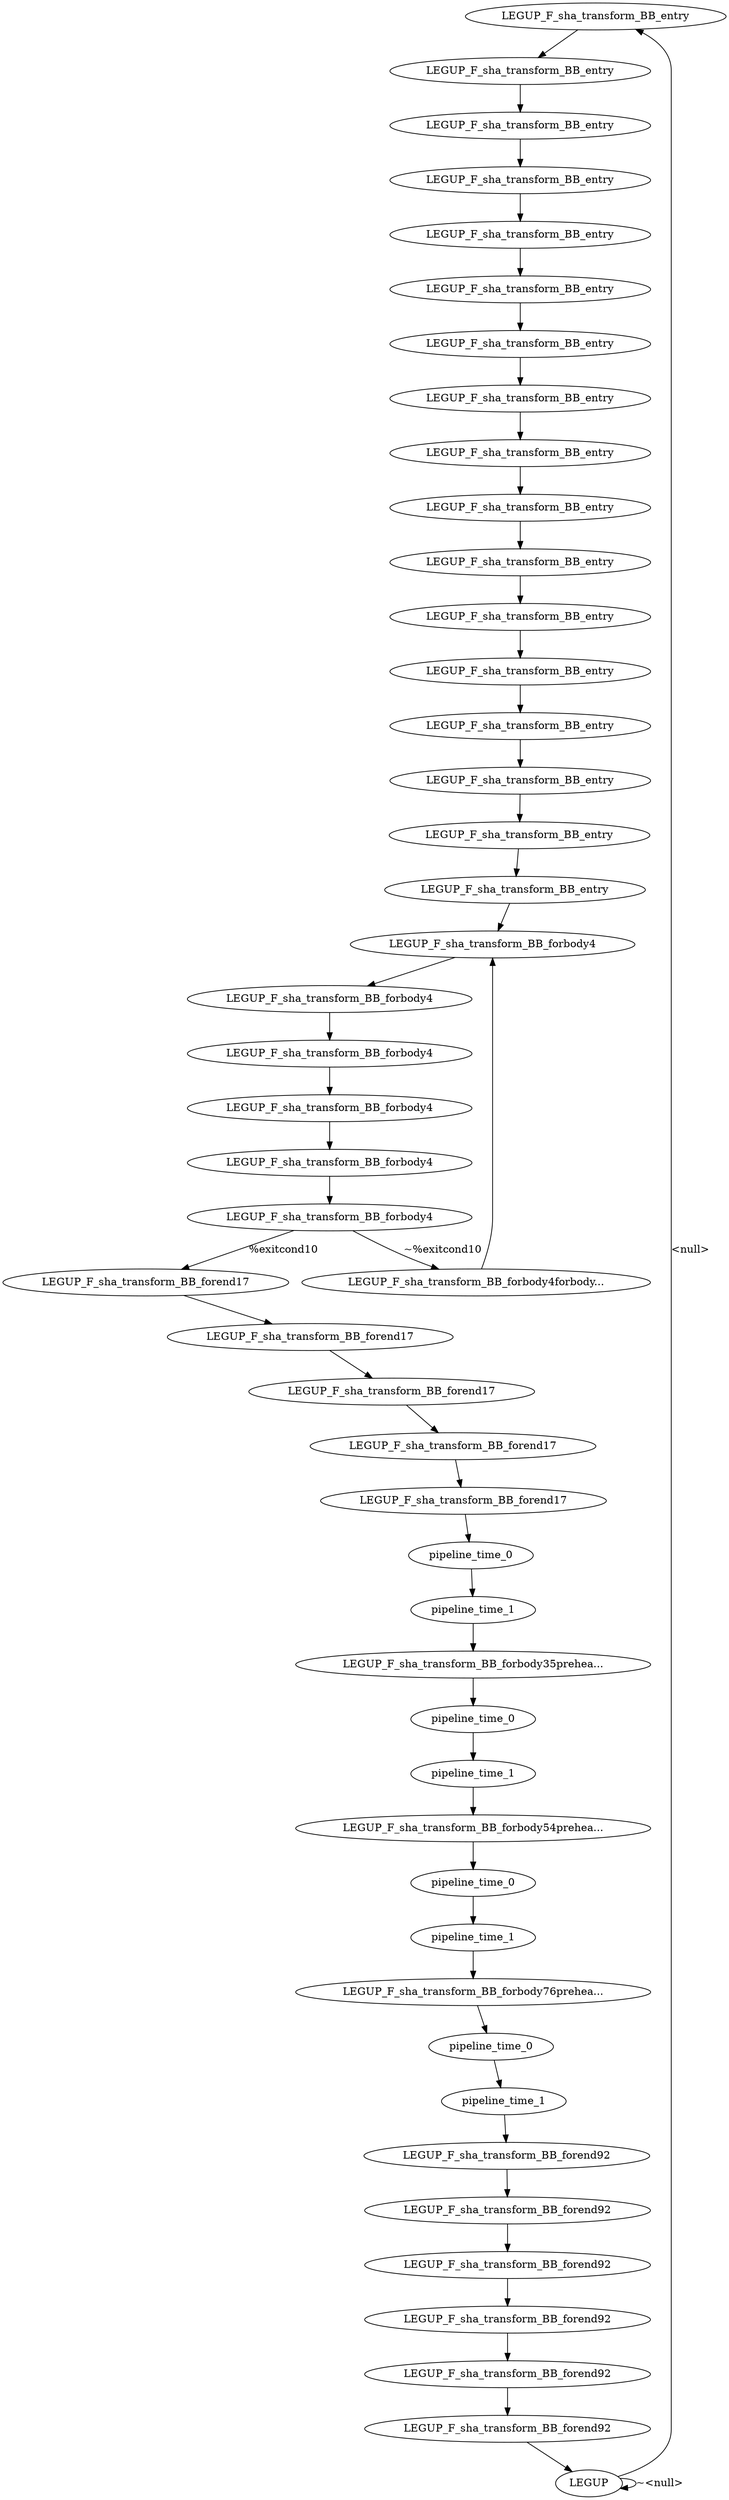 digraph {
Node0x33a2750[label="LEGUP_F_sha_transform_BB_entry"];
Node0x3392d10[label="LEGUP"];
Node0x3392d10 -> Node0x33a2750[label="<null>"];
Node0x3392d10 -> Node0x3392d10[label="~<null>"];
Node0x33a2680[label="LEGUP_F_sha_transform_BB_entry"];
Node0x33a2750 -> Node0x33a2680;
Node0x3384ac0[label="LEGUP_F_sha_transform_BB_entry"];
Node0x33a2680 -> Node0x3384ac0;
Node0x33921d0[label="LEGUP_F_sha_transform_BB_entry"];
Node0x3384ac0 -> Node0x33921d0;
Node0x3392100[label="LEGUP_F_sha_transform_BB_entry"];
Node0x33921d0 -> Node0x3392100;
Node0x3392de0[label="LEGUP_F_sha_transform_BB_entry"];
Node0x3392100 -> Node0x3392de0;
Node0x3389f80[label="LEGUP_F_sha_transform_BB_entry"];
Node0x3392de0 -> Node0x3389f80;
Node0x338a050[label="LEGUP_F_sha_transform_BB_entry"];
Node0x3389f80 -> Node0x338a050;
Node0x338a120[label="LEGUP_F_sha_transform_BB_entry"];
Node0x338a050 -> Node0x338a120;
Node0x3367230[label="LEGUP_F_sha_transform_BB_entry"];
Node0x338a120 -> Node0x3367230;
Node0x3367300[label="LEGUP_F_sha_transform_BB_entry"];
Node0x3367230 -> Node0x3367300;
Node0x33673d0[label="LEGUP_F_sha_transform_BB_entry"];
Node0x3367300 -> Node0x33673d0;
Node0x33674a0[label="LEGUP_F_sha_transform_BB_entry"];
Node0x33673d0 -> Node0x33674a0;
Node0x3367570[label="LEGUP_F_sha_transform_BB_entry"];
Node0x33674a0 -> Node0x3367570;
Node0x3367640[label="LEGUP_F_sha_transform_BB_entry"];
Node0x3367570 -> Node0x3367640;
Node0x3367710[label="LEGUP_F_sha_transform_BB_entry"];
Node0x3367640 -> Node0x3367710;
Node0x3367ab0[label="LEGUP_F_sha_transform_BB_entry"];
Node0x3367710 -> Node0x3367ab0;
Node0x3367bc0[label="LEGUP_F_sha_transform_BB_forbody4"];
Node0x3367ab0 -> Node0x3367bc0;
Node0x3367cd0[label="LEGUP_F_sha_transform_BB_forbody4"];
Node0x3367bc0 -> Node0x3367cd0;
Node0x3367de0[label="LEGUP_F_sha_transform_BB_forbody4"];
Node0x3367cd0 -> Node0x3367de0;
Node0x3367ef0[label="LEGUP_F_sha_transform_BB_forbody4"];
Node0x3367de0 -> Node0x3367ef0;
Node0x3368000[label="LEGUP_F_sha_transform_BB_forbody4"];
Node0x3367ef0 -> Node0x3368000;
Node0x3368110[label="LEGUP_F_sha_transform_BB_forbody4"];
Node0x3368000 -> Node0x3368110;
Node0x3381920[label="LEGUP_F_sha_transform_BB_forend17"];
Node0x3368110 -> Node0x3381920[label="%exitcond10"];
Node0x3368220[label="LEGUP_F_sha_transform_BB_forbody4forbody..."];
Node0x3368110 -> Node0x3368220[label="~%exitcond10"];
Node0x3368220 -> Node0x3367bc0;
Node0x3381a30[label="LEGUP_F_sha_transform_BB_forend17"];
Node0x3381920 -> Node0x3381a30;
Node0x3381b40[label="LEGUP_F_sha_transform_BB_forend17"];
Node0x3381a30 -> Node0x3381b40;
Node0x3381c50[label="LEGUP_F_sha_transform_BB_forend17"];
Node0x3381b40 -> Node0x3381c50;
Node0x3381d60[label="LEGUP_F_sha_transform_BB_forend17"];
Node0x3381c50 -> Node0x3381d60;
Node0x3381e70[label="pipeline_time_0"];
Node0x3381d60 -> Node0x3381e70;
Node0x339dd80[label="pipeline_time_1"];
Node0x3381e70 -> Node0x339dd80;
Node0x3381f80[label="LEGUP_F_sha_transform_BB_forbody35prehea..."];
Node0x339dd80 -> Node0x3381f80;
Node0x3382090[label="pipeline_time_0"];
Node0x3381f80 -> Node0x3382090;
Node0x336be70[label="pipeline_time_1"];
Node0x3382090 -> Node0x336be70;
Node0x3382450[label="LEGUP_F_sha_transform_BB_forbody54prehea..."];
Node0x336be70 -> Node0x3382450;
Node0x3382560[label="pipeline_time_0"];
Node0x3382450 -> Node0x3382560;
Node0x336c260[label="pipeline_time_1"];
Node0x3382560 -> Node0x336c260;
Node0x3382670[label="LEGUP_F_sha_transform_BB_forbody76prehea..."];
Node0x336c260 -> Node0x3382670;
Node0x3382780[label="pipeline_time_0"];
Node0x3382670 -> Node0x3382780;
Node0x336c5d0[label="pipeline_time_1"];
Node0x3382780 -> Node0x336c5d0;
Node0x3382890[label="LEGUP_F_sha_transform_BB_forend92"];
Node0x336c5d0 -> Node0x3382890;
Node0x33829a0[label="LEGUP_F_sha_transform_BB_forend92"];
Node0x3382890 -> Node0x33829a0;
Node0x3382ab0[label="LEGUP_F_sha_transform_BB_forend92"];
Node0x33829a0 -> Node0x3382ab0;
Node0x3382bc0[label="LEGUP_F_sha_transform_BB_forend92"];
Node0x3382ab0 -> Node0x3382bc0;
Node0x339d9a0[label="LEGUP_F_sha_transform_BB_forend92"];
Node0x3382bc0 -> Node0x339d9a0;
Node0x339dab0[label="LEGUP_F_sha_transform_BB_forend92"];
Node0x339d9a0 -> Node0x339dab0;
Node0x339dab0 -> Node0x3392d10;
}
